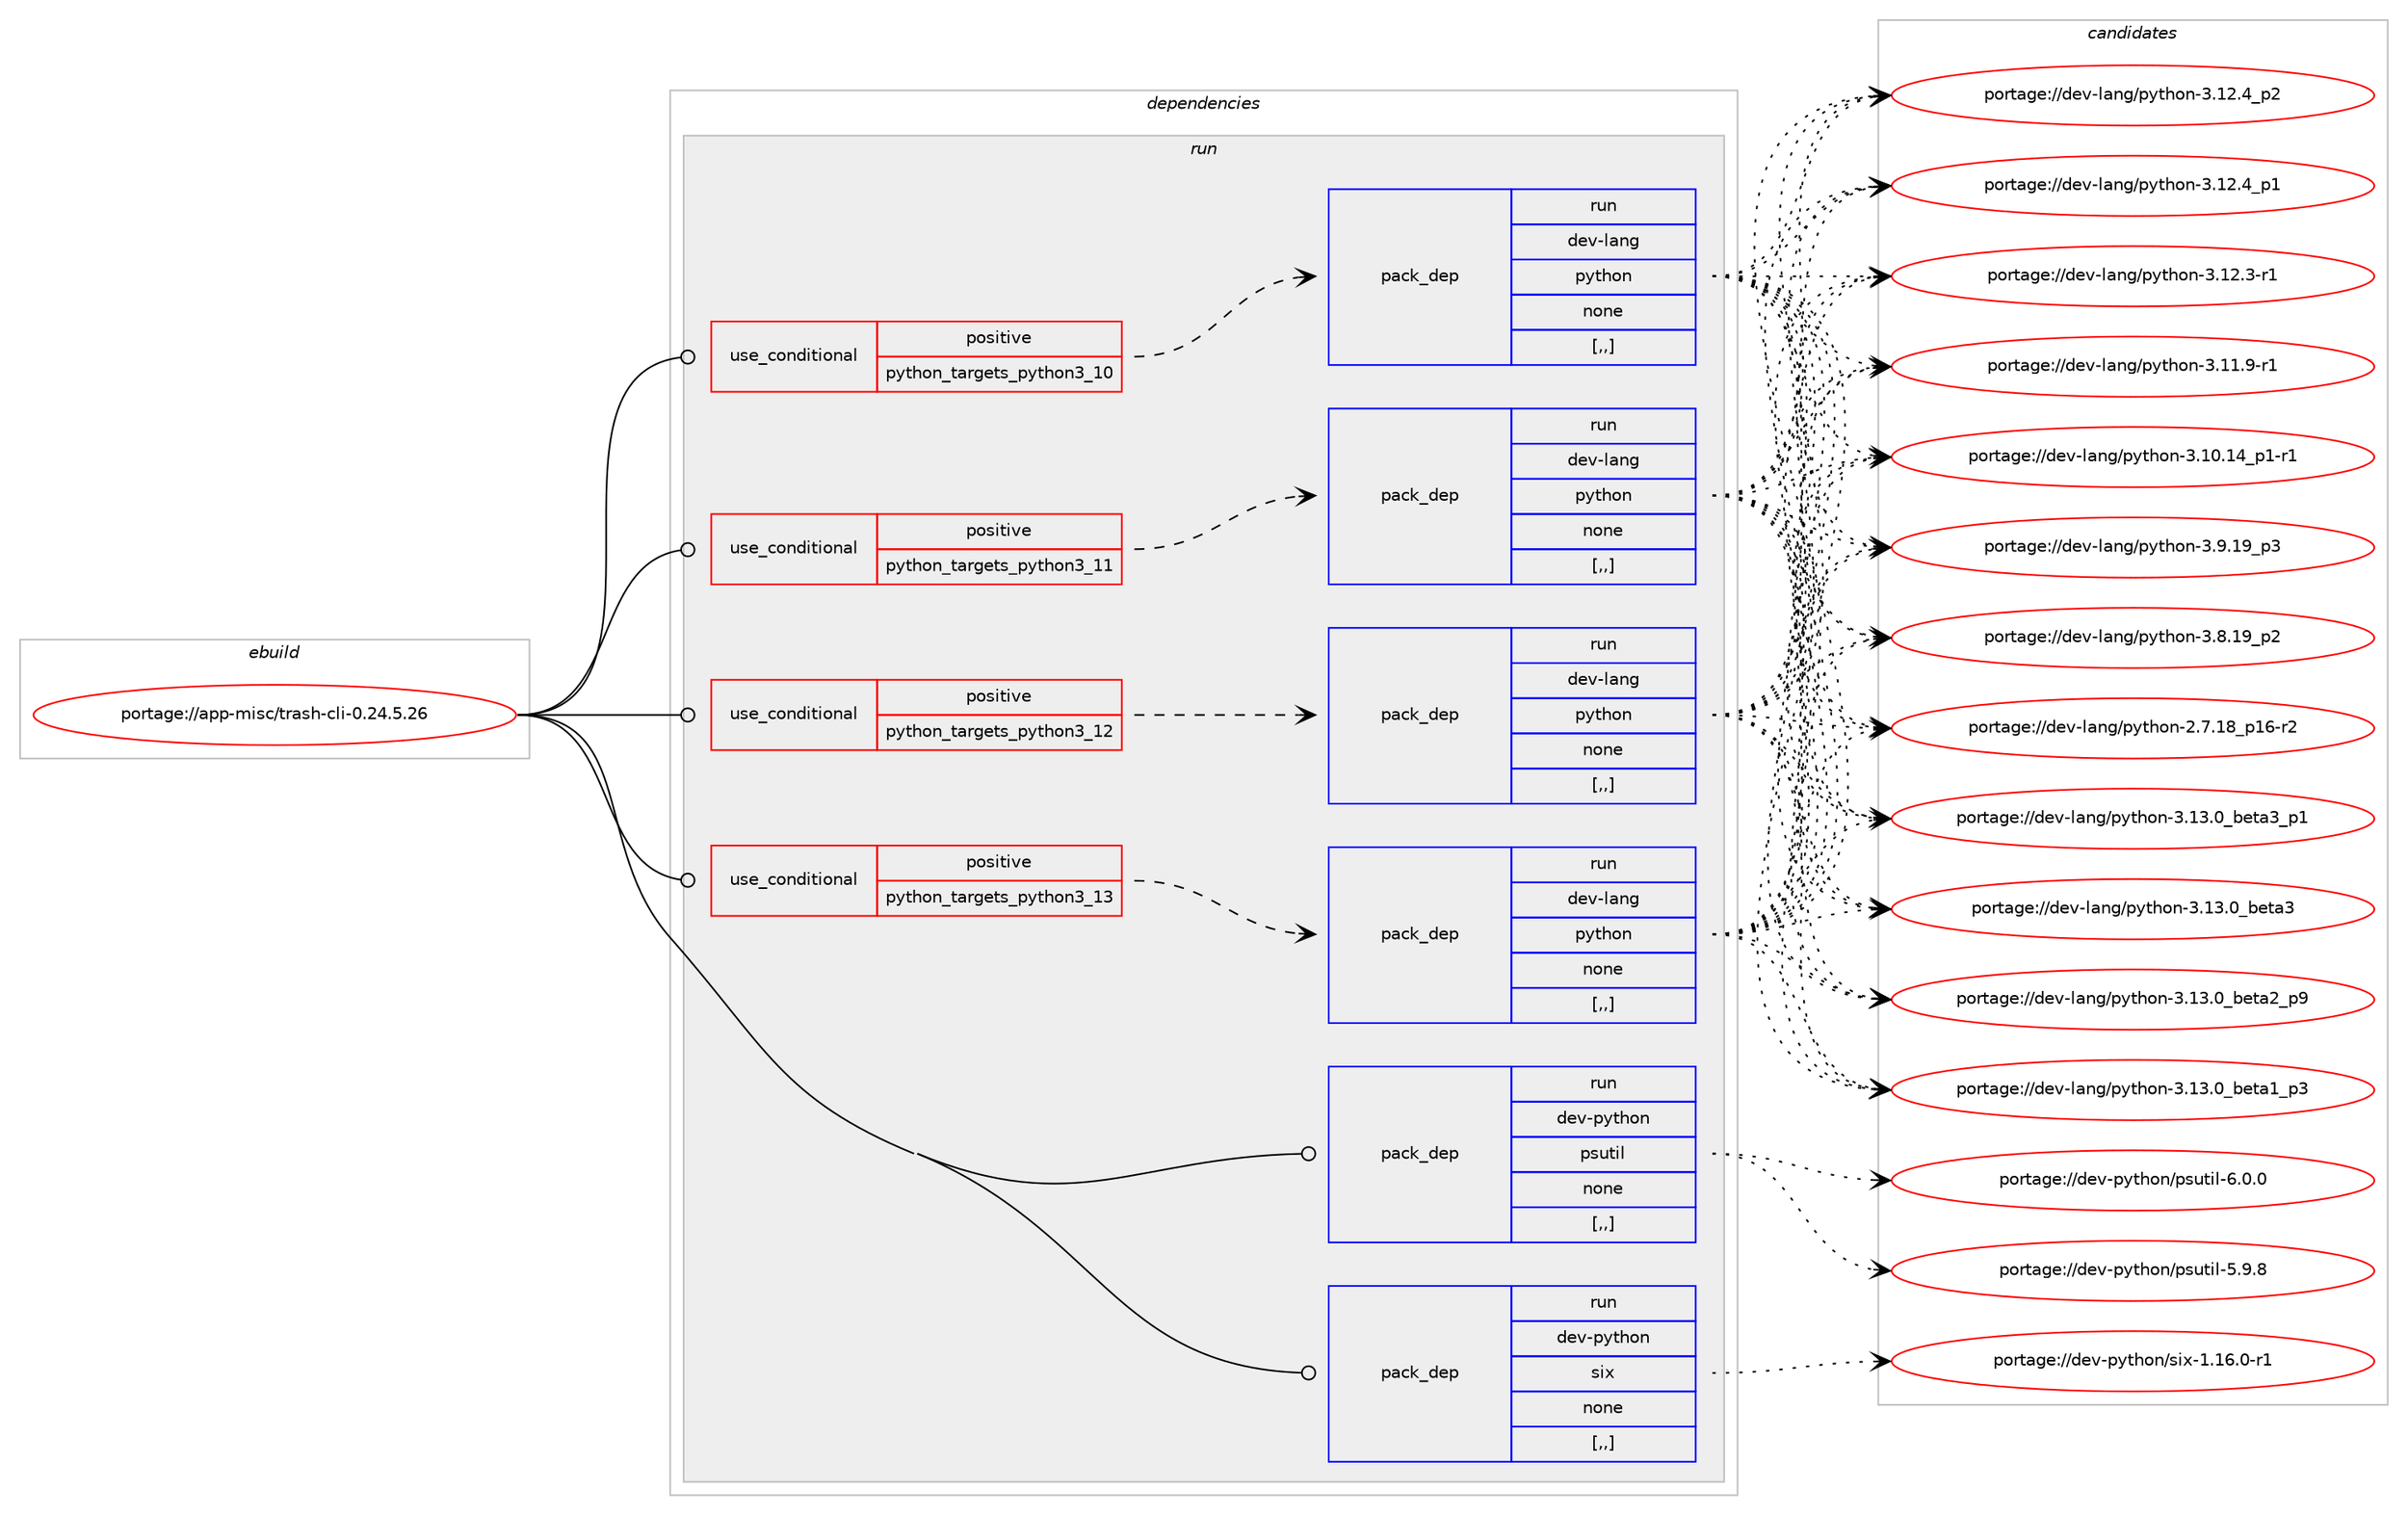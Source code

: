 digraph prolog {

# *************
# Graph options
# *************

newrank=true;
concentrate=true;
compound=true;
graph [rankdir=LR,fontname=Helvetica,fontsize=10,ranksep=1.5];#, ranksep=2.5, nodesep=0.2];
edge  [arrowhead=vee];
node  [fontname=Helvetica,fontsize=10];

# **********
# The ebuild
# **********

subgraph cluster_leftcol {
color=gray;
rank=same;
label=<<i>ebuild</i>>;
id [label="portage://app-misc/trash-cli-0.24.5.26", color=red, width=4, href="../app-misc/trash-cli-0.24.5.26.svg"];
}

# ****************
# The dependencies
# ****************

subgraph cluster_midcol {
color=gray;
label=<<i>dependencies</i>>;
subgraph cluster_compile {
fillcolor="#eeeeee";
style=filled;
label=<<i>compile</i>>;
}
subgraph cluster_compileandrun {
fillcolor="#eeeeee";
style=filled;
label=<<i>compile and run</i>>;
}
subgraph cluster_run {
fillcolor="#eeeeee";
style=filled;
label=<<i>run</i>>;
subgraph cond12706 {
dependency44009 [label=<<TABLE BORDER="0" CELLBORDER="1" CELLSPACING="0" CELLPADDING="4"><TR><TD ROWSPAN="3" CELLPADDING="10">use_conditional</TD></TR><TR><TD>positive</TD></TR><TR><TD>python_targets_python3_10</TD></TR></TABLE>>, shape=none, color=red];
subgraph pack30915 {
dependency44010 [label=<<TABLE BORDER="0" CELLBORDER="1" CELLSPACING="0" CELLPADDING="4" WIDTH="220"><TR><TD ROWSPAN="6" CELLPADDING="30">pack_dep</TD></TR><TR><TD WIDTH="110">run</TD></TR><TR><TD>dev-lang</TD></TR><TR><TD>python</TD></TR><TR><TD>none</TD></TR><TR><TD>[,,]</TD></TR></TABLE>>, shape=none, color=blue];
}
dependency44009:e -> dependency44010:w [weight=20,style="dashed",arrowhead="vee"];
}
id:e -> dependency44009:w [weight=20,style="solid",arrowhead="odot"];
subgraph cond12707 {
dependency44011 [label=<<TABLE BORDER="0" CELLBORDER="1" CELLSPACING="0" CELLPADDING="4"><TR><TD ROWSPAN="3" CELLPADDING="10">use_conditional</TD></TR><TR><TD>positive</TD></TR><TR><TD>python_targets_python3_11</TD></TR></TABLE>>, shape=none, color=red];
subgraph pack30916 {
dependency44012 [label=<<TABLE BORDER="0" CELLBORDER="1" CELLSPACING="0" CELLPADDING="4" WIDTH="220"><TR><TD ROWSPAN="6" CELLPADDING="30">pack_dep</TD></TR><TR><TD WIDTH="110">run</TD></TR><TR><TD>dev-lang</TD></TR><TR><TD>python</TD></TR><TR><TD>none</TD></TR><TR><TD>[,,]</TD></TR></TABLE>>, shape=none, color=blue];
}
dependency44011:e -> dependency44012:w [weight=20,style="dashed",arrowhead="vee"];
}
id:e -> dependency44011:w [weight=20,style="solid",arrowhead="odot"];
subgraph cond12708 {
dependency44013 [label=<<TABLE BORDER="0" CELLBORDER="1" CELLSPACING="0" CELLPADDING="4"><TR><TD ROWSPAN="3" CELLPADDING="10">use_conditional</TD></TR><TR><TD>positive</TD></TR><TR><TD>python_targets_python3_12</TD></TR></TABLE>>, shape=none, color=red];
subgraph pack30917 {
dependency44014 [label=<<TABLE BORDER="0" CELLBORDER="1" CELLSPACING="0" CELLPADDING="4" WIDTH="220"><TR><TD ROWSPAN="6" CELLPADDING="30">pack_dep</TD></TR><TR><TD WIDTH="110">run</TD></TR><TR><TD>dev-lang</TD></TR><TR><TD>python</TD></TR><TR><TD>none</TD></TR><TR><TD>[,,]</TD></TR></TABLE>>, shape=none, color=blue];
}
dependency44013:e -> dependency44014:w [weight=20,style="dashed",arrowhead="vee"];
}
id:e -> dependency44013:w [weight=20,style="solid",arrowhead="odot"];
subgraph cond12709 {
dependency44015 [label=<<TABLE BORDER="0" CELLBORDER="1" CELLSPACING="0" CELLPADDING="4"><TR><TD ROWSPAN="3" CELLPADDING="10">use_conditional</TD></TR><TR><TD>positive</TD></TR><TR><TD>python_targets_python3_13</TD></TR></TABLE>>, shape=none, color=red];
subgraph pack30918 {
dependency44016 [label=<<TABLE BORDER="0" CELLBORDER="1" CELLSPACING="0" CELLPADDING="4" WIDTH="220"><TR><TD ROWSPAN="6" CELLPADDING="30">pack_dep</TD></TR><TR><TD WIDTH="110">run</TD></TR><TR><TD>dev-lang</TD></TR><TR><TD>python</TD></TR><TR><TD>none</TD></TR><TR><TD>[,,]</TD></TR></TABLE>>, shape=none, color=blue];
}
dependency44015:e -> dependency44016:w [weight=20,style="dashed",arrowhead="vee"];
}
id:e -> dependency44015:w [weight=20,style="solid",arrowhead="odot"];
subgraph pack30919 {
dependency44017 [label=<<TABLE BORDER="0" CELLBORDER="1" CELLSPACING="0" CELLPADDING="4" WIDTH="220"><TR><TD ROWSPAN="6" CELLPADDING="30">pack_dep</TD></TR><TR><TD WIDTH="110">run</TD></TR><TR><TD>dev-python</TD></TR><TR><TD>psutil</TD></TR><TR><TD>none</TD></TR><TR><TD>[,,]</TD></TR></TABLE>>, shape=none, color=blue];
}
id:e -> dependency44017:w [weight=20,style="solid",arrowhead="odot"];
subgraph pack30920 {
dependency44018 [label=<<TABLE BORDER="0" CELLBORDER="1" CELLSPACING="0" CELLPADDING="4" WIDTH="220"><TR><TD ROWSPAN="6" CELLPADDING="30">pack_dep</TD></TR><TR><TD WIDTH="110">run</TD></TR><TR><TD>dev-python</TD></TR><TR><TD>six</TD></TR><TR><TD>none</TD></TR><TR><TD>[,,]</TD></TR></TABLE>>, shape=none, color=blue];
}
id:e -> dependency44018:w [weight=20,style="solid",arrowhead="odot"];
}
}

# **************
# The candidates
# **************

subgraph cluster_choices {
rank=same;
color=gray;
label=<<i>candidates</i>>;

subgraph choice30915 {
color=black;
nodesep=1;
choice10010111845108971101034711212111610411111045514649514648959810111697519511249 [label="portage://dev-lang/python-3.13.0_beta3_p1", color=red, width=4,href="../dev-lang/python-3.13.0_beta3_p1.svg"];
choice1001011184510897110103471121211161041111104551464951464895981011169751 [label="portage://dev-lang/python-3.13.0_beta3", color=red, width=4,href="../dev-lang/python-3.13.0_beta3.svg"];
choice10010111845108971101034711212111610411111045514649514648959810111697509511257 [label="portage://dev-lang/python-3.13.0_beta2_p9", color=red, width=4,href="../dev-lang/python-3.13.0_beta2_p9.svg"];
choice10010111845108971101034711212111610411111045514649514648959810111697499511251 [label="portage://dev-lang/python-3.13.0_beta1_p3", color=red, width=4,href="../dev-lang/python-3.13.0_beta1_p3.svg"];
choice100101118451089711010347112121116104111110455146495046529511250 [label="portage://dev-lang/python-3.12.4_p2", color=red, width=4,href="../dev-lang/python-3.12.4_p2.svg"];
choice100101118451089711010347112121116104111110455146495046529511249 [label="portage://dev-lang/python-3.12.4_p1", color=red, width=4,href="../dev-lang/python-3.12.4_p1.svg"];
choice100101118451089711010347112121116104111110455146495046514511449 [label="portage://dev-lang/python-3.12.3-r1", color=red, width=4,href="../dev-lang/python-3.12.3-r1.svg"];
choice100101118451089711010347112121116104111110455146494946574511449 [label="portage://dev-lang/python-3.11.9-r1", color=red, width=4,href="../dev-lang/python-3.11.9-r1.svg"];
choice100101118451089711010347112121116104111110455146494846495295112494511449 [label="portage://dev-lang/python-3.10.14_p1-r1", color=red, width=4,href="../dev-lang/python-3.10.14_p1-r1.svg"];
choice100101118451089711010347112121116104111110455146574649579511251 [label="portage://dev-lang/python-3.9.19_p3", color=red, width=4,href="../dev-lang/python-3.9.19_p3.svg"];
choice100101118451089711010347112121116104111110455146564649579511250 [label="portage://dev-lang/python-3.8.19_p2", color=red, width=4,href="../dev-lang/python-3.8.19_p2.svg"];
choice100101118451089711010347112121116104111110455046554649569511249544511450 [label="portage://dev-lang/python-2.7.18_p16-r2", color=red, width=4,href="../dev-lang/python-2.7.18_p16-r2.svg"];
dependency44010:e -> choice10010111845108971101034711212111610411111045514649514648959810111697519511249:w [style=dotted,weight="100"];
dependency44010:e -> choice1001011184510897110103471121211161041111104551464951464895981011169751:w [style=dotted,weight="100"];
dependency44010:e -> choice10010111845108971101034711212111610411111045514649514648959810111697509511257:w [style=dotted,weight="100"];
dependency44010:e -> choice10010111845108971101034711212111610411111045514649514648959810111697499511251:w [style=dotted,weight="100"];
dependency44010:e -> choice100101118451089711010347112121116104111110455146495046529511250:w [style=dotted,weight="100"];
dependency44010:e -> choice100101118451089711010347112121116104111110455146495046529511249:w [style=dotted,weight="100"];
dependency44010:e -> choice100101118451089711010347112121116104111110455146495046514511449:w [style=dotted,weight="100"];
dependency44010:e -> choice100101118451089711010347112121116104111110455146494946574511449:w [style=dotted,weight="100"];
dependency44010:e -> choice100101118451089711010347112121116104111110455146494846495295112494511449:w [style=dotted,weight="100"];
dependency44010:e -> choice100101118451089711010347112121116104111110455146574649579511251:w [style=dotted,weight="100"];
dependency44010:e -> choice100101118451089711010347112121116104111110455146564649579511250:w [style=dotted,weight="100"];
dependency44010:e -> choice100101118451089711010347112121116104111110455046554649569511249544511450:w [style=dotted,weight="100"];
}
subgraph choice30916 {
color=black;
nodesep=1;
choice10010111845108971101034711212111610411111045514649514648959810111697519511249 [label="portage://dev-lang/python-3.13.0_beta3_p1", color=red, width=4,href="../dev-lang/python-3.13.0_beta3_p1.svg"];
choice1001011184510897110103471121211161041111104551464951464895981011169751 [label="portage://dev-lang/python-3.13.0_beta3", color=red, width=4,href="../dev-lang/python-3.13.0_beta3.svg"];
choice10010111845108971101034711212111610411111045514649514648959810111697509511257 [label="portage://dev-lang/python-3.13.0_beta2_p9", color=red, width=4,href="../dev-lang/python-3.13.0_beta2_p9.svg"];
choice10010111845108971101034711212111610411111045514649514648959810111697499511251 [label="portage://dev-lang/python-3.13.0_beta1_p3", color=red, width=4,href="../dev-lang/python-3.13.0_beta1_p3.svg"];
choice100101118451089711010347112121116104111110455146495046529511250 [label="portage://dev-lang/python-3.12.4_p2", color=red, width=4,href="../dev-lang/python-3.12.4_p2.svg"];
choice100101118451089711010347112121116104111110455146495046529511249 [label="portage://dev-lang/python-3.12.4_p1", color=red, width=4,href="../dev-lang/python-3.12.4_p1.svg"];
choice100101118451089711010347112121116104111110455146495046514511449 [label="portage://dev-lang/python-3.12.3-r1", color=red, width=4,href="../dev-lang/python-3.12.3-r1.svg"];
choice100101118451089711010347112121116104111110455146494946574511449 [label="portage://dev-lang/python-3.11.9-r1", color=red, width=4,href="../dev-lang/python-3.11.9-r1.svg"];
choice100101118451089711010347112121116104111110455146494846495295112494511449 [label="portage://dev-lang/python-3.10.14_p1-r1", color=red, width=4,href="../dev-lang/python-3.10.14_p1-r1.svg"];
choice100101118451089711010347112121116104111110455146574649579511251 [label="portage://dev-lang/python-3.9.19_p3", color=red, width=4,href="../dev-lang/python-3.9.19_p3.svg"];
choice100101118451089711010347112121116104111110455146564649579511250 [label="portage://dev-lang/python-3.8.19_p2", color=red, width=4,href="../dev-lang/python-3.8.19_p2.svg"];
choice100101118451089711010347112121116104111110455046554649569511249544511450 [label="portage://dev-lang/python-2.7.18_p16-r2", color=red, width=4,href="../dev-lang/python-2.7.18_p16-r2.svg"];
dependency44012:e -> choice10010111845108971101034711212111610411111045514649514648959810111697519511249:w [style=dotted,weight="100"];
dependency44012:e -> choice1001011184510897110103471121211161041111104551464951464895981011169751:w [style=dotted,weight="100"];
dependency44012:e -> choice10010111845108971101034711212111610411111045514649514648959810111697509511257:w [style=dotted,weight="100"];
dependency44012:e -> choice10010111845108971101034711212111610411111045514649514648959810111697499511251:w [style=dotted,weight="100"];
dependency44012:e -> choice100101118451089711010347112121116104111110455146495046529511250:w [style=dotted,weight="100"];
dependency44012:e -> choice100101118451089711010347112121116104111110455146495046529511249:w [style=dotted,weight="100"];
dependency44012:e -> choice100101118451089711010347112121116104111110455146495046514511449:w [style=dotted,weight="100"];
dependency44012:e -> choice100101118451089711010347112121116104111110455146494946574511449:w [style=dotted,weight="100"];
dependency44012:e -> choice100101118451089711010347112121116104111110455146494846495295112494511449:w [style=dotted,weight="100"];
dependency44012:e -> choice100101118451089711010347112121116104111110455146574649579511251:w [style=dotted,weight="100"];
dependency44012:e -> choice100101118451089711010347112121116104111110455146564649579511250:w [style=dotted,weight="100"];
dependency44012:e -> choice100101118451089711010347112121116104111110455046554649569511249544511450:w [style=dotted,weight="100"];
}
subgraph choice30917 {
color=black;
nodesep=1;
choice10010111845108971101034711212111610411111045514649514648959810111697519511249 [label="portage://dev-lang/python-3.13.0_beta3_p1", color=red, width=4,href="../dev-lang/python-3.13.0_beta3_p1.svg"];
choice1001011184510897110103471121211161041111104551464951464895981011169751 [label="portage://dev-lang/python-3.13.0_beta3", color=red, width=4,href="../dev-lang/python-3.13.0_beta3.svg"];
choice10010111845108971101034711212111610411111045514649514648959810111697509511257 [label="portage://dev-lang/python-3.13.0_beta2_p9", color=red, width=4,href="../dev-lang/python-3.13.0_beta2_p9.svg"];
choice10010111845108971101034711212111610411111045514649514648959810111697499511251 [label="portage://dev-lang/python-3.13.0_beta1_p3", color=red, width=4,href="../dev-lang/python-3.13.0_beta1_p3.svg"];
choice100101118451089711010347112121116104111110455146495046529511250 [label="portage://dev-lang/python-3.12.4_p2", color=red, width=4,href="../dev-lang/python-3.12.4_p2.svg"];
choice100101118451089711010347112121116104111110455146495046529511249 [label="portage://dev-lang/python-3.12.4_p1", color=red, width=4,href="../dev-lang/python-3.12.4_p1.svg"];
choice100101118451089711010347112121116104111110455146495046514511449 [label="portage://dev-lang/python-3.12.3-r1", color=red, width=4,href="../dev-lang/python-3.12.3-r1.svg"];
choice100101118451089711010347112121116104111110455146494946574511449 [label="portage://dev-lang/python-3.11.9-r1", color=red, width=4,href="../dev-lang/python-3.11.9-r1.svg"];
choice100101118451089711010347112121116104111110455146494846495295112494511449 [label="portage://dev-lang/python-3.10.14_p1-r1", color=red, width=4,href="../dev-lang/python-3.10.14_p1-r1.svg"];
choice100101118451089711010347112121116104111110455146574649579511251 [label="portage://dev-lang/python-3.9.19_p3", color=red, width=4,href="../dev-lang/python-3.9.19_p3.svg"];
choice100101118451089711010347112121116104111110455146564649579511250 [label="portage://dev-lang/python-3.8.19_p2", color=red, width=4,href="../dev-lang/python-3.8.19_p2.svg"];
choice100101118451089711010347112121116104111110455046554649569511249544511450 [label="portage://dev-lang/python-2.7.18_p16-r2", color=red, width=4,href="../dev-lang/python-2.7.18_p16-r2.svg"];
dependency44014:e -> choice10010111845108971101034711212111610411111045514649514648959810111697519511249:w [style=dotted,weight="100"];
dependency44014:e -> choice1001011184510897110103471121211161041111104551464951464895981011169751:w [style=dotted,weight="100"];
dependency44014:e -> choice10010111845108971101034711212111610411111045514649514648959810111697509511257:w [style=dotted,weight="100"];
dependency44014:e -> choice10010111845108971101034711212111610411111045514649514648959810111697499511251:w [style=dotted,weight="100"];
dependency44014:e -> choice100101118451089711010347112121116104111110455146495046529511250:w [style=dotted,weight="100"];
dependency44014:e -> choice100101118451089711010347112121116104111110455146495046529511249:w [style=dotted,weight="100"];
dependency44014:e -> choice100101118451089711010347112121116104111110455146495046514511449:w [style=dotted,weight="100"];
dependency44014:e -> choice100101118451089711010347112121116104111110455146494946574511449:w [style=dotted,weight="100"];
dependency44014:e -> choice100101118451089711010347112121116104111110455146494846495295112494511449:w [style=dotted,weight="100"];
dependency44014:e -> choice100101118451089711010347112121116104111110455146574649579511251:w [style=dotted,weight="100"];
dependency44014:e -> choice100101118451089711010347112121116104111110455146564649579511250:w [style=dotted,weight="100"];
dependency44014:e -> choice100101118451089711010347112121116104111110455046554649569511249544511450:w [style=dotted,weight="100"];
}
subgraph choice30918 {
color=black;
nodesep=1;
choice10010111845108971101034711212111610411111045514649514648959810111697519511249 [label="portage://dev-lang/python-3.13.0_beta3_p1", color=red, width=4,href="../dev-lang/python-3.13.0_beta3_p1.svg"];
choice1001011184510897110103471121211161041111104551464951464895981011169751 [label="portage://dev-lang/python-3.13.0_beta3", color=red, width=4,href="../dev-lang/python-3.13.0_beta3.svg"];
choice10010111845108971101034711212111610411111045514649514648959810111697509511257 [label="portage://dev-lang/python-3.13.0_beta2_p9", color=red, width=4,href="../dev-lang/python-3.13.0_beta2_p9.svg"];
choice10010111845108971101034711212111610411111045514649514648959810111697499511251 [label="portage://dev-lang/python-3.13.0_beta1_p3", color=red, width=4,href="../dev-lang/python-3.13.0_beta1_p3.svg"];
choice100101118451089711010347112121116104111110455146495046529511250 [label="portage://dev-lang/python-3.12.4_p2", color=red, width=4,href="../dev-lang/python-3.12.4_p2.svg"];
choice100101118451089711010347112121116104111110455146495046529511249 [label="portage://dev-lang/python-3.12.4_p1", color=red, width=4,href="../dev-lang/python-3.12.4_p1.svg"];
choice100101118451089711010347112121116104111110455146495046514511449 [label="portage://dev-lang/python-3.12.3-r1", color=red, width=4,href="../dev-lang/python-3.12.3-r1.svg"];
choice100101118451089711010347112121116104111110455146494946574511449 [label="portage://dev-lang/python-3.11.9-r1", color=red, width=4,href="../dev-lang/python-3.11.9-r1.svg"];
choice100101118451089711010347112121116104111110455146494846495295112494511449 [label="portage://dev-lang/python-3.10.14_p1-r1", color=red, width=4,href="../dev-lang/python-3.10.14_p1-r1.svg"];
choice100101118451089711010347112121116104111110455146574649579511251 [label="portage://dev-lang/python-3.9.19_p3", color=red, width=4,href="../dev-lang/python-3.9.19_p3.svg"];
choice100101118451089711010347112121116104111110455146564649579511250 [label="portage://dev-lang/python-3.8.19_p2", color=red, width=4,href="../dev-lang/python-3.8.19_p2.svg"];
choice100101118451089711010347112121116104111110455046554649569511249544511450 [label="portage://dev-lang/python-2.7.18_p16-r2", color=red, width=4,href="../dev-lang/python-2.7.18_p16-r2.svg"];
dependency44016:e -> choice10010111845108971101034711212111610411111045514649514648959810111697519511249:w [style=dotted,weight="100"];
dependency44016:e -> choice1001011184510897110103471121211161041111104551464951464895981011169751:w [style=dotted,weight="100"];
dependency44016:e -> choice10010111845108971101034711212111610411111045514649514648959810111697509511257:w [style=dotted,weight="100"];
dependency44016:e -> choice10010111845108971101034711212111610411111045514649514648959810111697499511251:w [style=dotted,weight="100"];
dependency44016:e -> choice100101118451089711010347112121116104111110455146495046529511250:w [style=dotted,weight="100"];
dependency44016:e -> choice100101118451089711010347112121116104111110455146495046529511249:w [style=dotted,weight="100"];
dependency44016:e -> choice100101118451089711010347112121116104111110455146495046514511449:w [style=dotted,weight="100"];
dependency44016:e -> choice100101118451089711010347112121116104111110455146494946574511449:w [style=dotted,weight="100"];
dependency44016:e -> choice100101118451089711010347112121116104111110455146494846495295112494511449:w [style=dotted,weight="100"];
dependency44016:e -> choice100101118451089711010347112121116104111110455146574649579511251:w [style=dotted,weight="100"];
dependency44016:e -> choice100101118451089711010347112121116104111110455146564649579511250:w [style=dotted,weight="100"];
dependency44016:e -> choice100101118451089711010347112121116104111110455046554649569511249544511450:w [style=dotted,weight="100"];
}
subgraph choice30919 {
color=black;
nodesep=1;
choice1001011184511212111610411111047112115117116105108455446484648 [label="portage://dev-python/psutil-6.0.0", color=red, width=4,href="../dev-python/psutil-6.0.0.svg"];
choice1001011184511212111610411111047112115117116105108455346574656 [label="portage://dev-python/psutil-5.9.8", color=red, width=4,href="../dev-python/psutil-5.9.8.svg"];
dependency44017:e -> choice1001011184511212111610411111047112115117116105108455446484648:w [style=dotted,weight="100"];
dependency44017:e -> choice1001011184511212111610411111047112115117116105108455346574656:w [style=dotted,weight="100"];
}
subgraph choice30920 {
color=black;
nodesep=1;
choice1001011184511212111610411111047115105120454946495446484511449 [label="portage://dev-python/six-1.16.0-r1", color=red, width=4,href="../dev-python/six-1.16.0-r1.svg"];
dependency44018:e -> choice1001011184511212111610411111047115105120454946495446484511449:w [style=dotted,weight="100"];
}
}

}
